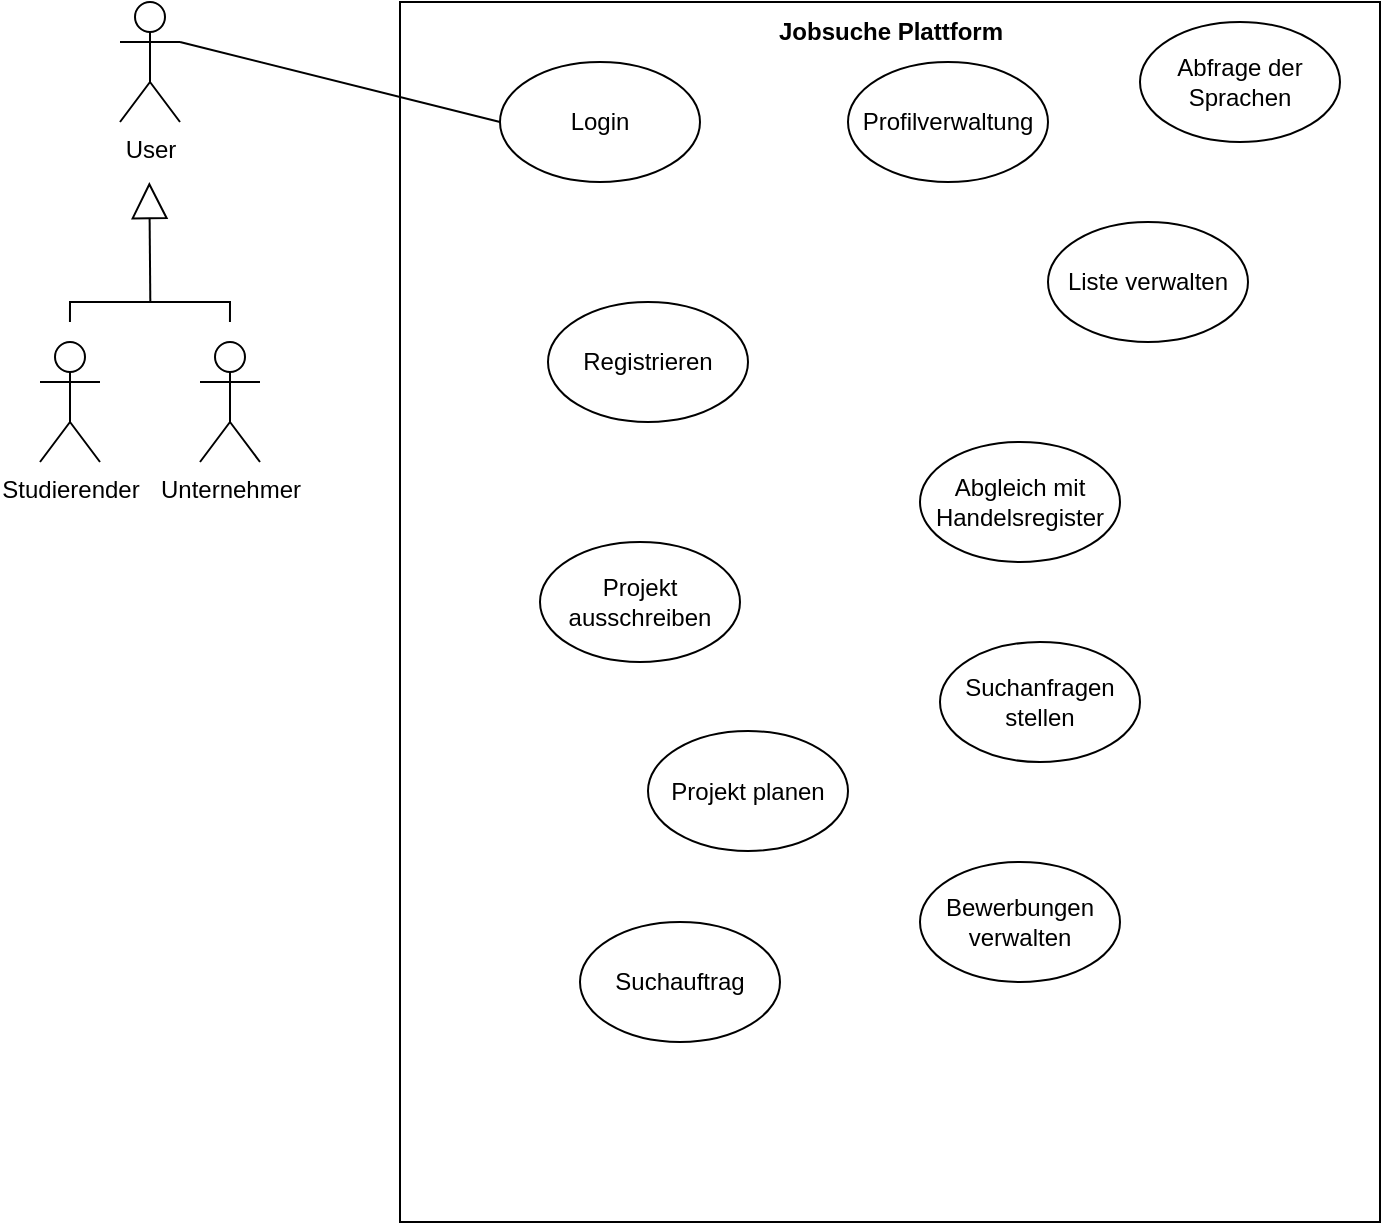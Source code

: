 <mxfile version="27.0.9">
  <diagram name="Seite-1" id="fq8yMHH-g4XX3sPDPosw">
    <mxGraphModel dx="1426" dy="751" grid="1" gridSize="10" guides="1" tooltips="1" connect="1" arrows="1" fold="1" page="1" pageScale="1" pageWidth="827" pageHeight="1169" math="0" shadow="0">
      <root>
        <mxCell id="0" />
        <mxCell id="1" parent="0" />
        <mxCell id="9Zz4fDrP-87PPmdt9Kxs-11" value="" style="rounded=0;whiteSpace=wrap;html=1;" vertex="1" parent="1">
          <mxGeometry x="240" y="190" width="490" height="610" as="geometry" />
        </mxCell>
        <mxCell id="9Zz4fDrP-87PPmdt9Kxs-1" value="User" style="shape=umlActor;verticalLabelPosition=bottom;verticalAlign=top;html=1;outlineConnect=0;" vertex="1" parent="1">
          <mxGeometry x="100" y="190" width="30" height="60" as="geometry" />
        </mxCell>
        <mxCell id="9Zz4fDrP-87PPmdt9Kxs-2" value="Unternehmer" style="shape=umlActor;verticalLabelPosition=bottom;verticalAlign=top;html=1;outlineConnect=0;" vertex="1" parent="1">
          <mxGeometry x="140" y="360" width="30" height="60" as="geometry" />
        </mxCell>
        <mxCell id="9Zz4fDrP-87PPmdt9Kxs-6" style="edgeStyle=orthogonalEdgeStyle;rounded=0;orthogonalLoop=1;jettySize=auto;html=1;endArrow=none;endFill=1;startArrow=none;startFill=0;" edge="1" parent="1">
          <mxGeometry relative="1" as="geometry">
            <mxPoint x="154.98" y="350" as="targetPoint" />
            <mxPoint x="74.98" y="350" as="sourcePoint" />
            <Array as="points">
              <mxPoint x="74.98" y="340" />
              <mxPoint x="154.98" y="340" />
            </Array>
          </mxGeometry>
        </mxCell>
        <mxCell id="9Zz4fDrP-87PPmdt9Kxs-3" value="Studierender" style="shape=umlActor;verticalLabelPosition=bottom;verticalAlign=top;html=1;outlineConnect=0;" vertex="1" parent="1">
          <mxGeometry x="60" y="360" width="30" height="60" as="geometry" />
        </mxCell>
        <mxCell id="9Zz4fDrP-87PPmdt9Kxs-5" value="" style="endArrow=block;endSize=16;endFill=0;html=1;rounded=0;" edge="1" parent="1">
          <mxGeometry width="160" relative="1" as="geometry">
            <mxPoint x="115.16" y="340" as="sourcePoint" />
            <mxPoint x="114.66" y="280" as="targetPoint" />
          </mxGeometry>
        </mxCell>
        <mxCell id="9Zz4fDrP-87PPmdt9Kxs-12" value="Jobsuche Plattform" style="text;html=1;align=center;verticalAlign=middle;whiteSpace=wrap;rounded=0;fontStyle=1" vertex="1" parent="1">
          <mxGeometry x="427.5" y="190" width="115" height="30" as="geometry" />
        </mxCell>
        <mxCell id="9Zz4fDrP-87PPmdt9Kxs-13" value="Login" style="ellipse;whiteSpace=wrap;html=1;" vertex="1" parent="1">
          <mxGeometry x="290" y="220" width="100" height="60" as="geometry" />
        </mxCell>
        <mxCell id="9Zz4fDrP-87PPmdt9Kxs-15" value="" style="endArrow=none;html=1;rounded=0;entryX=0;entryY=0.5;entryDx=0;entryDy=0;exitX=1;exitY=0.333;exitDx=0;exitDy=0;exitPerimeter=0;" edge="1" parent="1" source="9Zz4fDrP-87PPmdt9Kxs-1" target="9Zz4fDrP-87PPmdt9Kxs-13">
          <mxGeometry width="50" height="50" relative="1" as="geometry">
            <mxPoint x="250" y="360" as="sourcePoint" />
            <mxPoint x="300" y="310" as="targetPoint" />
          </mxGeometry>
        </mxCell>
        <mxCell id="9Zz4fDrP-87PPmdt9Kxs-16" value="Registrieren" style="ellipse;whiteSpace=wrap;html=1;" vertex="1" parent="1">
          <mxGeometry x="314" y="340" width="100" height="60" as="geometry" />
        </mxCell>
        <mxCell id="9Zz4fDrP-87PPmdt9Kxs-17" value="Projekt planen" style="ellipse;whiteSpace=wrap;html=1;" vertex="1" parent="1">
          <mxGeometry x="364" y="554.5" width="100" height="60" as="geometry" />
        </mxCell>
        <mxCell id="9Zz4fDrP-87PPmdt9Kxs-18" value="Suchauftrag" style="ellipse;whiteSpace=wrap;html=1;" vertex="1" parent="1">
          <mxGeometry x="330" y="650" width="100" height="60" as="geometry" />
        </mxCell>
        <mxCell id="9Zz4fDrP-87PPmdt9Kxs-19" value="Abgleich mit Handelsregister" style="ellipse;whiteSpace=wrap;html=1;" vertex="1" parent="1">
          <mxGeometry x="500" y="410" width="100" height="60" as="geometry" />
        </mxCell>
        <mxCell id="9Zz4fDrP-87PPmdt9Kxs-20" value="Profilverwaltung" style="ellipse;whiteSpace=wrap;html=1;" vertex="1" parent="1">
          <mxGeometry x="464" y="220" width="100" height="60" as="geometry" />
        </mxCell>
        <mxCell id="9Zz4fDrP-87PPmdt9Kxs-21" value="Abfrage der Sprachen" style="ellipse;whiteSpace=wrap;html=1;" vertex="1" parent="1">
          <mxGeometry x="610" y="200" width="100" height="60" as="geometry" />
        </mxCell>
        <mxCell id="9Zz4fDrP-87PPmdt9Kxs-22" value="Liste verwalten" style="ellipse;whiteSpace=wrap;html=1;" vertex="1" parent="1">
          <mxGeometry x="564" y="300" width="100" height="60" as="geometry" />
        </mxCell>
        <mxCell id="9Zz4fDrP-87PPmdt9Kxs-23" value="Projekt ausschreiben" style="ellipse;whiteSpace=wrap;html=1;" vertex="1" parent="1">
          <mxGeometry x="310" y="460" width="100" height="60" as="geometry" />
        </mxCell>
        <mxCell id="9Zz4fDrP-87PPmdt9Kxs-24" value="Suchanfragen stellen" style="ellipse;whiteSpace=wrap;html=1;" vertex="1" parent="1">
          <mxGeometry x="510" y="510" width="100" height="60" as="geometry" />
        </mxCell>
        <mxCell id="9Zz4fDrP-87PPmdt9Kxs-25" value="Bewerbungen verwalten" style="ellipse;whiteSpace=wrap;html=1;" vertex="1" parent="1">
          <mxGeometry x="500" y="620" width="100" height="60" as="geometry" />
        </mxCell>
      </root>
    </mxGraphModel>
  </diagram>
</mxfile>
